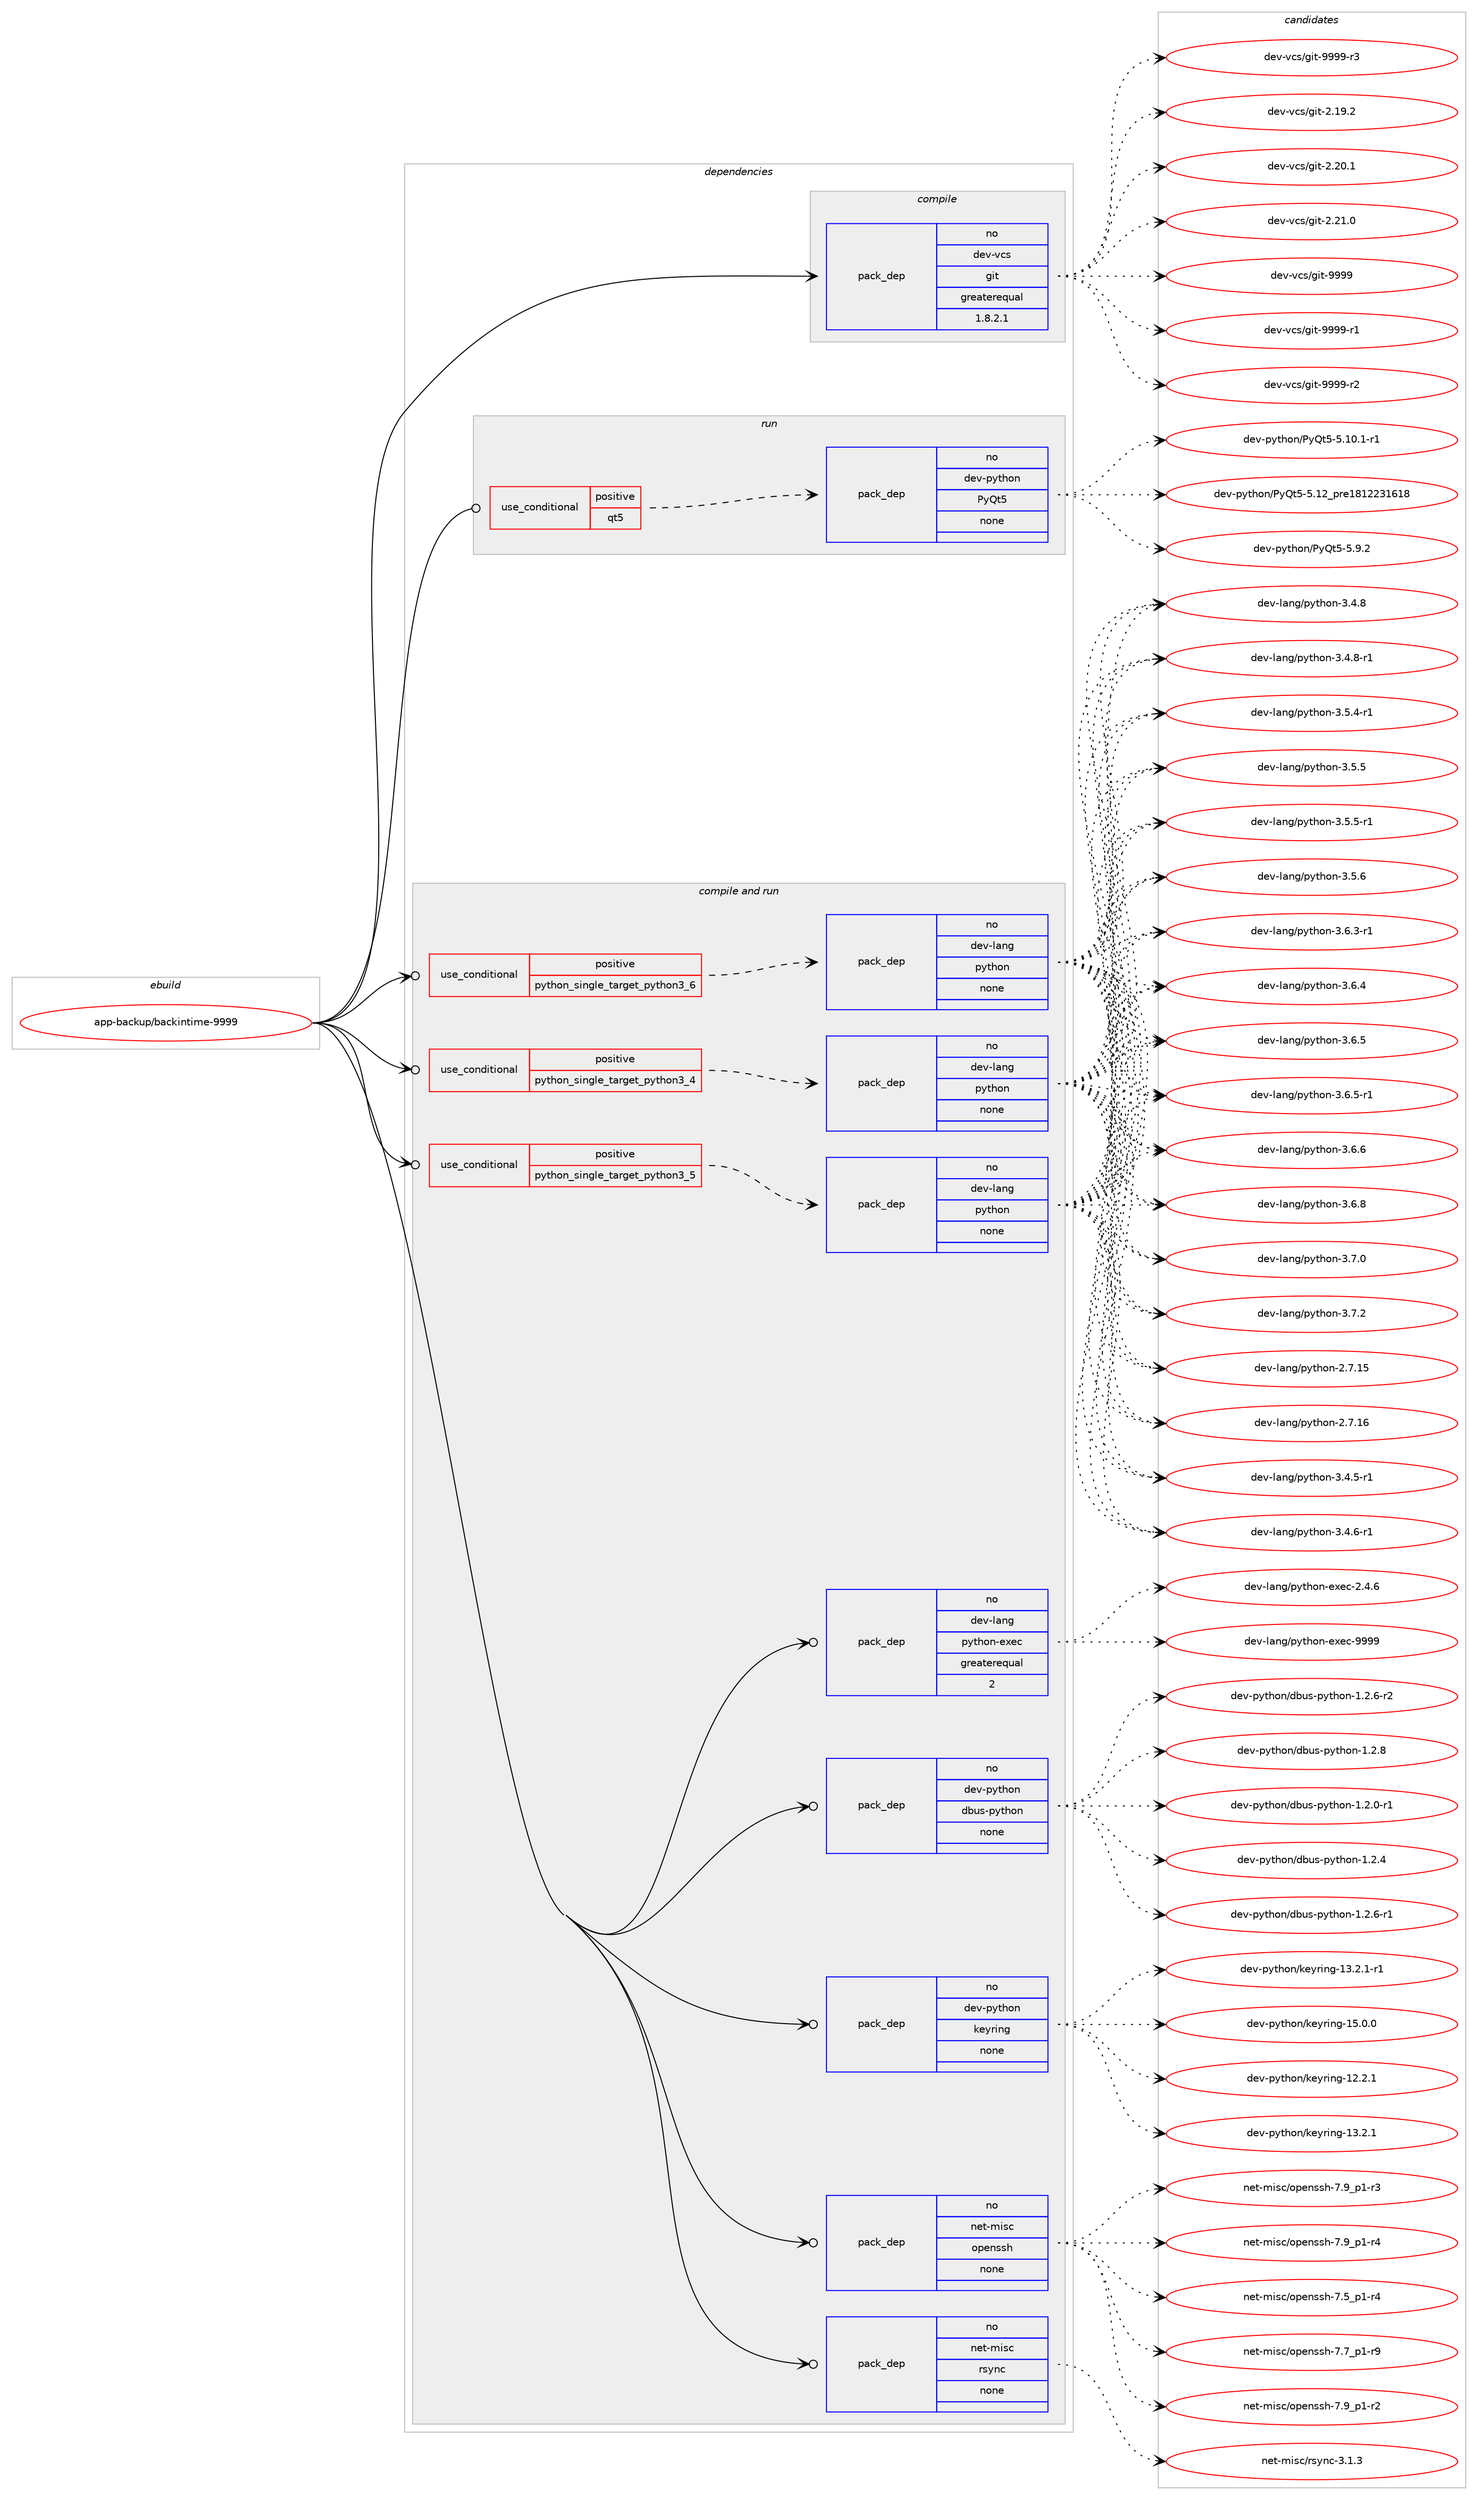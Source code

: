 digraph prolog {

# *************
# Graph options
# *************

newrank=true;
concentrate=true;
compound=true;
graph [rankdir=LR,fontname=Helvetica,fontsize=10,ranksep=1.5];#, ranksep=2.5, nodesep=0.2];
edge  [arrowhead=vee];
node  [fontname=Helvetica,fontsize=10];

# **********
# The ebuild
# **********

subgraph cluster_leftcol {
color=gray;
rank=same;
label=<<i>ebuild</i>>;
id [label="app-backup/backintime-9999", color=red, width=4, href="../app-backup/backintime-9999.svg"];
}

# ****************
# The dependencies
# ****************

subgraph cluster_midcol {
color=gray;
label=<<i>dependencies</i>>;
subgraph cluster_compile {
fillcolor="#eeeeee";
style=filled;
label=<<i>compile</i>>;
subgraph pack905805 {
dependency1272389 [label=<<TABLE BORDER="0" CELLBORDER="1" CELLSPACING="0" CELLPADDING="4" WIDTH="220"><TR><TD ROWSPAN="6" CELLPADDING="30">pack_dep</TD></TR><TR><TD WIDTH="110">no</TD></TR><TR><TD>dev-vcs</TD></TR><TR><TD>git</TD></TR><TR><TD>greaterequal</TD></TR><TR><TD>1.8.2.1</TD></TR></TABLE>>, shape=none, color=blue];
}
id:e -> dependency1272389:w [weight=20,style="solid",arrowhead="vee"];
}
subgraph cluster_compileandrun {
fillcolor="#eeeeee";
style=filled;
label=<<i>compile and run</i>>;
subgraph cond346833 {
dependency1272390 [label=<<TABLE BORDER="0" CELLBORDER="1" CELLSPACING="0" CELLPADDING="4"><TR><TD ROWSPAN="3" CELLPADDING="10">use_conditional</TD></TR><TR><TD>positive</TD></TR><TR><TD>python_single_target_python3_4</TD></TR></TABLE>>, shape=none, color=red];
subgraph pack905806 {
dependency1272391 [label=<<TABLE BORDER="0" CELLBORDER="1" CELLSPACING="0" CELLPADDING="4" WIDTH="220"><TR><TD ROWSPAN="6" CELLPADDING="30">pack_dep</TD></TR><TR><TD WIDTH="110">no</TD></TR><TR><TD>dev-lang</TD></TR><TR><TD>python</TD></TR><TR><TD>none</TD></TR><TR><TD></TD></TR></TABLE>>, shape=none, color=blue];
}
dependency1272390:e -> dependency1272391:w [weight=20,style="dashed",arrowhead="vee"];
}
id:e -> dependency1272390:w [weight=20,style="solid",arrowhead="odotvee"];
subgraph cond346834 {
dependency1272392 [label=<<TABLE BORDER="0" CELLBORDER="1" CELLSPACING="0" CELLPADDING="4"><TR><TD ROWSPAN="3" CELLPADDING="10">use_conditional</TD></TR><TR><TD>positive</TD></TR><TR><TD>python_single_target_python3_5</TD></TR></TABLE>>, shape=none, color=red];
subgraph pack905807 {
dependency1272393 [label=<<TABLE BORDER="0" CELLBORDER="1" CELLSPACING="0" CELLPADDING="4" WIDTH="220"><TR><TD ROWSPAN="6" CELLPADDING="30">pack_dep</TD></TR><TR><TD WIDTH="110">no</TD></TR><TR><TD>dev-lang</TD></TR><TR><TD>python</TD></TR><TR><TD>none</TD></TR><TR><TD></TD></TR></TABLE>>, shape=none, color=blue];
}
dependency1272392:e -> dependency1272393:w [weight=20,style="dashed",arrowhead="vee"];
}
id:e -> dependency1272392:w [weight=20,style="solid",arrowhead="odotvee"];
subgraph cond346835 {
dependency1272394 [label=<<TABLE BORDER="0" CELLBORDER="1" CELLSPACING="0" CELLPADDING="4"><TR><TD ROWSPAN="3" CELLPADDING="10">use_conditional</TD></TR><TR><TD>positive</TD></TR><TR><TD>python_single_target_python3_6</TD></TR></TABLE>>, shape=none, color=red];
subgraph pack905808 {
dependency1272395 [label=<<TABLE BORDER="0" CELLBORDER="1" CELLSPACING="0" CELLPADDING="4" WIDTH="220"><TR><TD ROWSPAN="6" CELLPADDING="30">pack_dep</TD></TR><TR><TD WIDTH="110">no</TD></TR><TR><TD>dev-lang</TD></TR><TR><TD>python</TD></TR><TR><TD>none</TD></TR><TR><TD></TD></TR></TABLE>>, shape=none, color=blue];
}
dependency1272394:e -> dependency1272395:w [weight=20,style="dashed",arrowhead="vee"];
}
id:e -> dependency1272394:w [weight=20,style="solid",arrowhead="odotvee"];
subgraph pack905809 {
dependency1272396 [label=<<TABLE BORDER="0" CELLBORDER="1" CELLSPACING="0" CELLPADDING="4" WIDTH="220"><TR><TD ROWSPAN="6" CELLPADDING="30">pack_dep</TD></TR><TR><TD WIDTH="110">no</TD></TR><TR><TD>dev-lang</TD></TR><TR><TD>python-exec</TD></TR><TR><TD>greaterequal</TD></TR><TR><TD>2</TD></TR></TABLE>>, shape=none, color=blue];
}
id:e -> dependency1272396:w [weight=20,style="solid",arrowhead="odotvee"];
subgraph pack905810 {
dependency1272397 [label=<<TABLE BORDER="0" CELLBORDER="1" CELLSPACING="0" CELLPADDING="4" WIDTH="220"><TR><TD ROWSPAN="6" CELLPADDING="30">pack_dep</TD></TR><TR><TD WIDTH="110">no</TD></TR><TR><TD>dev-python</TD></TR><TR><TD>dbus-python</TD></TR><TR><TD>none</TD></TR><TR><TD></TD></TR></TABLE>>, shape=none, color=blue];
}
id:e -> dependency1272397:w [weight=20,style="solid",arrowhead="odotvee"];
subgraph pack905811 {
dependency1272398 [label=<<TABLE BORDER="0" CELLBORDER="1" CELLSPACING="0" CELLPADDING="4" WIDTH="220"><TR><TD ROWSPAN="6" CELLPADDING="30">pack_dep</TD></TR><TR><TD WIDTH="110">no</TD></TR><TR><TD>dev-python</TD></TR><TR><TD>keyring</TD></TR><TR><TD>none</TD></TR><TR><TD></TD></TR></TABLE>>, shape=none, color=blue];
}
id:e -> dependency1272398:w [weight=20,style="solid",arrowhead="odotvee"];
subgraph pack905812 {
dependency1272399 [label=<<TABLE BORDER="0" CELLBORDER="1" CELLSPACING="0" CELLPADDING="4" WIDTH="220"><TR><TD ROWSPAN="6" CELLPADDING="30">pack_dep</TD></TR><TR><TD WIDTH="110">no</TD></TR><TR><TD>net-misc</TD></TR><TR><TD>openssh</TD></TR><TR><TD>none</TD></TR><TR><TD></TD></TR></TABLE>>, shape=none, color=blue];
}
id:e -> dependency1272399:w [weight=20,style="solid",arrowhead="odotvee"];
subgraph pack905813 {
dependency1272400 [label=<<TABLE BORDER="0" CELLBORDER="1" CELLSPACING="0" CELLPADDING="4" WIDTH="220"><TR><TD ROWSPAN="6" CELLPADDING="30">pack_dep</TD></TR><TR><TD WIDTH="110">no</TD></TR><TR><TD>net-misc</TD></TR><TR><TD>rsync</TD></TR><TR><TD>none</TD></TR><TR><TD></TD></TR></TABLE>>, shape=none, color=blue];
}
id:e -> dependency1272400:w [weight=20,style="solid",arrowhead="odotvee"];
}
subgraph cluster_run {
fillcolor="#eeeeee";
style=filled;
label=<<i>run</i>>;
subgraph cond346836 {
dependency1272401 [label=<<TABLE BORDER="0" CELLBORDER="1" CELLSPACING="0" CELLPADDING="4"><TR><TD ROWSPAN="3" CELLPADDING="10">use_conditional</TD></TR><TR><TD>positive</TD></TR><TR><TD>qt5</TD></TR></TABLE>>, shape=none, color=red];
subgraph pack905814 {
dependency1272402 [label=<<TABLE BORDER="0" CELLBORDER="1" CELLSPACING="0" CELLPADDING="4" WIDTH="220"><TR><TD ROWSPAN="6" CELLPADDING="30">pack_dep</TD></TR><TR><TD WIDTH="110">no</TD></TR><TR><TD>dev-python</TD></TR><TR><TD>PyQt5</TD></TR><TR><TD>none</TD></TR><TR><TD></TD></TR></TABLE>>, shape=none, color=blue];
}
dependency1272401:e -> dependency1272402:w [weight=20,style="dashed",arrowhead="vee"];
}
id:e -> dependency1272401:w [weight=20,style="solid",arrowhead="odot"];
}
}

# **************
# The candidates
# **************

subgraph cluster_choices {
rank=same;
color=gray;
label=<<i>candidates</i>>;

subgraph choice905805 {
color=black;
nodesep=1;
choice10010111845118991154710310511645504649574650 [label="dev-vcs/git-2.19.2", color=red, width=4,href="../dev-vcs/git-2.19.2.svg"];
choice10010111845118991154710310511645504650484649 [label="dev-vcs/git-2.20.1", color=red, width=4,href="../dev-vcs/git-2.20.1.svg"];
choice10010111845118991154710310511645504650494648 [label="dev-vcs/git-2.21.0", color=red, width=4,href="../dev-vcs/git-2.21.0.svg"];
choice1001011184511899115471031051164557575757 [label="dev-vcs/git-9999", color=red, width=4,href="../dev-vcs/git-9999.svg"];
choice10010111845118991154710310511645575757574511449 [label="dev-vcs/git-9999-r1", color=red, width=4,href="../dev-vcs/git-9999-r1.svg"];
choice10010111845118991154710310511645575757574511450 [label="dev-vcs/git-9999-r2", color=red, width=4,href="../dev-vcs/git-9999-r2.svg"];
choice10010111845118991154710310511645575757574511451 [label="dev-vcs/git-9999-r3", color=red, width=4,href="../dev-vcs/git-9999-r3.svg"];
dependency1272389:e -> choice10010111845118991154710310511645504649574650:w [style=dotted,weight="100"];
dependency1272389:e -> choice10010111845118991154710310511645504650484649:w [style=dotted,weight="100"];
dependency1272389:e -> choice10010111845118991154710310511645504650494648:w [style=dotted,weight="100"];
dependency1272389:e -> choice1001011184511899115471031051164557575757:w [style=dotted,weight="100"];
dependency1272389:e -> choice10010111845118991154710310511645575757574511449:w [style=dotted,weight="100"];
dependency1272389:e -> choice10010111845118991154710310511645575757574511450:w [style=dotted,weight="100"];
dependency1272389:e -> choice10010111845118991154710310511645575757574511451:w [style=dotted,weight="100"];
}
subgraph choice905806 {
color=black;
nodesep=1;
choice10010111845108971101034711212111610411111045504655464953 [label="dev-lang/python-2.7.15", color=red, width=4,href="../dev-lang/python-2.7.15.svg"];
choice10010111845108971101034711212111610411111045504655464954 [label="dev-lang/python-2.7.16", color=red, width=4,href="../dev-lang/python-2.7.16.svg"];
choice1001011184510897110103471121211161041111104551465246534511449 [label="dev-lang/python-3.4.5-r1", color=red, width=4,href="../dev-lang/python-3.4.5-r1.svg"];
choice1001011184510897110103471121211161041111104551465246544511449 [label="dev-lang/python-3.4.6-r1", color=red, width=4,href="../dev-lang/python-3.4.6-r1.svg"];
choice100101118451089711010347112121116104111110455146524656 [label="dev-lang/python-3.4.8", color=red, width=4,href="../dev-lang/python-3.4.8.svg"];
choice1001011184510897110103471121211161041111104551465246564511449 [label="dev-lang/python-3.4.8-r1", color=red, width=4,href="../dev-lang/python-3.4.8-r1.svg"];
choice1001011184510897110103471121211161041111104551465346524511449 [label="dev-lang/python-3.5.4-r1", color=red, width=4,href="../dev-lang/python-3.5.4-r1.svg"];
choice100101118451089711010347112121116104111110455146534653 [label="dev-lang/python-3.5.5", color=red, width=4,href="../dev-lang/python-3.5.5.svg"];
choice1001011184510897110103471121211161041111104551465346534511449 [label="dev-lang/python-3.5.5-r1", color=red, width=4,href="../dev-lang/python-3.5.5-r1.svg"];
choice100101118451089711010347112121116104111110455146534654 [label="dev-lang/python-3.5.6", color=red, width=4,href="../dev-lang/python-3.5.6.svg"];
choice1001011184510897110103471121211161041111104551465446514511449 [label="dev-lang/python-3.6.3-r1", color=red, width=4,href="../dev-lang/python-3.6.3-r1.svg"];
choice100101118451089711010347112121116104111110455146544652 [label="dev-lang/python-3.6.4", color=red, width=4,href="../dev-lang/python-3.6.4.svg"];
choice100101118451089711010347112121116104111110455146544653 [label="dev-lang/python-3.6.5", color=red, width=4,href="../dev-lang/python-3.6.5.svg"];
choice1001011184510897110103471121211161041111104551465446534511449 [label="dev-lang/python-3.6.5-r1", color=red, width=4,href="../dev-lang/python-3.6.5-r1.svg"];
choice100101118451089711010347112121116104111110455146544654 [label="dev-lang/python-3.6.6", color=red, width=4,href="../dev-lang/python-3.6.6.svg"];
choice100101118451089711010347112121116104111110455146544656 [label="dev-lang/python-3.6.8", color=red, width=4,href="../dev-lang/python-3.6.8.svg"];
choice100101118451089711010347112121116104111110455146554648 [label="dev-lang/python-3.7.0", color=red, width=4,href="../dev-lang/python-3.7.0.svg"];
choice100101118451089711010347112121116104111110455146554650 [label="dev-lang/python-3.7.2", color=red, width=4,href="../dev-lang/python-3.7.2.svg"];
dependency1272391:e -> choice10010111845108971101034711212111610411111045504655464953:w [style=dotted,weight="100"];
dependency1272391:e -> choice10010111845108971101034711212111610411111045504655464954:w [style=dotted,weight="100"];
dependency1272391:e -> choice1001011184510897110103471121211161041111104551465246534511449:w [style=dotted,weight="100"];
dependency1272391:e -> choice1001011184510897110103471121211161041111104551465246544511449:w [style=dotted,weight="100"];
dependency1272391:e -> choice100101118451089711010347112121116104111110455146524656:w [style=dotted,weight="100"];
dependency1272391:e -> choice1001011184510897110103471121211161041111104551465246564511449:w [style=dotted,weight="100"];
dependency1272391:e -> choice1001011184510897110103471121211161041111104551465346524511449:w [style=dotted,weight="100"];
dependency1272391:e -> choice100101118451089711010347112121116104111110455146534653:w [style=dotted,weight="100"];
dependency1272391:e -> choice1001011184510897110103471121211161041111104551465346534511449:w [style=dotted,weight="100"];
dependency1272391:e -> choice100101118451089711010347112121116104111110455146534654:w [style=dotted,weight="100"];
dependency1272391:e -> choice1001011184510897110103471121211161041111104551465446514511449:w [style=dotted,weight="100"];
dependency1272391:e -> choice100101118451089711010347112121116104111110455146544652:w [style=dotted,weight="100"];
dependency1272391:e -> choice100101118451089711010347112121116104111110455146544653:w [style=dotted,weight="100"];
dependency1272391:e -> choice1001011184510897110103471121211161041111104551465446534511449:w [style=dotted,weight="100"];
dependency1272391:e -> choice100101118451089711010347112121116104111110455146544654:w [style=dotted,weight="100"];
dependency1272391:e -> choice100101118451089711010347112121116104111110455146544656:w [style=dotted,weight="100"];
dependency1272391:e -> choice100101118451089711010347112121116104111110455146554648:w [style=dotted,weight="100"];
dependency1272391:e -> choice100101118451089711010347112121116104111110455146554650:w [style=dotted,weight="100"];
}
subgraph choice905807 {
color=black;
nodesep=1;
choice10010111845108971101034711212111610411111045504655464953 [label="dev-lang/python-2.7.15", color=red, width=4,href="../dev-lang/python-2.7.15.svg"];
choice10010111845108971101034711212111610411111045504655464954 [label="dev-lang/python-2.7.16", color=red, width=4,href="../dev-lang/python-2.7.16.svg"];
choice1001011184510897110103471121211161041111104551465246534511449 [label="dev-lang/python-3.4.5-r1", color=red, width=4,href="../dev-lang/python-3.4.5-r1.svg"];
choice1001011184510897110103471121211161041111104551465246544511449 [label="dev-lang/python-3.4.6-r1", color=red, width=4,href="../dev-lang/python-3.4.6-r1.svg"];
choice100101118451089711010347112121116104111110455146524656 [label="dev-lang/python-3.4.8", color=red, width=4,href="../dev-lang/python-3.4.8.svg"];
choice1001011184510897110103471121211161041111104551465246564511449 [label="dev-lang/python-3.4.8-r1", color=red, width=4,href="../dev-lang/python-3.4.8-r1.svg"];
choice1001011184510897110103471121211161041111104551465346524511449 [label="dev-lang/python-3.5.4-r1", color=red, width=4,href="../dev-lang/python-3.5.4-r1.svg"];
choice100101118451089711010347112121116104111110455146534653 [label="dev-lang/python-3.5.5", color=red, width=4,href="../dev-lang/python-3.5.5.svg"];
choice1001011184510897110103471121211161041111104551465346534511449 [label="dev-lang/python-3.5.5-r1", color=red, width=4,href="../dev-lang/python-3.5.5-r1.svg"];
choice100101118451089711010347112121116104111110455146534654 [label="dev-lang/python-3.5.6", color=red, width=4,href="../dev-lang/python-3.5.6.svg"];
choice1001011184510897110103471121211161041111104551465446514511449 [label="dev-lang/python-3.6.3-r1", color=red, width=4,href="../dev-lang/python-3.6.3-r1.svg"];
choice100101118451089711010347112121116104111110455146544652 [label="dev-lang/python-3.6.4", color=red, width=4,href="../dev-lang/python-3.6.4.svg"];
choice100101118451089711010347112121116104111110455146544653 [label="dev-lang/python-3.6.5", color=red, width=4,href="../dev-lang/python-3.6.5.svg"];
choice1001011184510897110103471121211161041111104551465446534511449 [label="dev-lang/python-3.6.5-r1", color=red, width=4,href="../dev-lang/python-3.6.5-r1.svg"];
choice100101118451089711010347112121116104111110455146544654 [label="dev-lang/python-3.6.6", color=red, width=4,href="../dev-lang/python-3.6.6.svg"];
choice100101118451089711010347112121116104111110455146544656 [label="dev-lang/python-3.6.8", color=red, width=4,href="../dev-lang/python-3.6.8.svg"];
choice100101118451089711010347112121116104111110455146554648 [label="dev-lang/python-3.7.0", color=red, width=4,href="../dev-lang/python-3.7.0.svg"];
choice100101118451089711010347112121116104111110455146554650 [label="dev-lang/python-3.7.2", color=red, width=4,href="../dev-lang/python-3.7.2.svg"];
dependency1272393:e -> choice10010111845108971101034711212111610411111045504655464953:w [style=dotted,weight="100"];
dependency1272393:e -> choice10010111845108971101034711212111610411111045504655464954:w [style=dotted,weight="100"];
dependency1272393:e -> choice1001011184510897110103471121211161041111104551465246534511449:w [style=dotted,weight="100"];
dependency1272393:e -> choice1001011184510897110103471121211161041111104551465246544511449:w [style=dotted,weight="100"];
dependency1272393:e -> choice100101118451089711010347112121116104111110455146524656:w [style=dotted,weight="100"];
dependency1272393:e -> choice1001011184510897110103471121211161041111104551465246564511449:w [style=dotted,weight="100"];
dependency1272393:e -> choice1001011184510897110103471121211161041111104551465346524511449:w [style=dotted,weight="100"];
dependency1272393:e -> choice100101118451089711010347112121116104111110455146534653:w [style=dotted,weight="100"];
dependency1272393:e -> choice1001011184510897110103471121211161041111104551465346534511449:w [style=dotted,weight="100"];
dependency1272393:e -> choice100101118451089711010347112121116104111110455146534654:w [style=dotted,weight="100"];
dependency1272393:e -> choice1001011184510897110103471121211161041111104551465446514511449:w [style=dotted,weight="100"];
dependency1272393:e -> choice100101118451089711010347112121116104111110455146544652:w [style=dotted,weight="100"];
dependency1272393:e -> choice100101118451089711010347112121116104111110455146544653:w [style=dotted,weight="100"];
dependency1272393:e -> choice1001011184510897110103471121211161041111104551465446534511449:w [style=dotted,weight="100"];
dependency1272393:e -> choice100101118451089711010347112121116104111110455146544654:w [style=dotted,weight="100"];
dependency1272393:e -> choice100101118451089711010347112121116104111110455146544656:w [style=dotted,weight="100"];
dependency1272393:e -> choice100101118451089711010347112121116104111110455146554648:w [style=dotted,weight="100"];
dependency1272393:e -> choice100101118451089711010347112121116104111110455146554650:w [style=dotted,weight="100"];
}
subgraph choice905808 {
color=black;
nodesep=1;
choice10010111845108971101034711212111610411111045504655464953 [label="dev-lang/python-2.7.15", color=red, width=4,href="../dev-lang/python-2.7.15.svg"];
choice10010111845108971101034711212111610411111045504655464954 [label="dev-lang/python-2.7.16", color=red, width=4,href="../dev-lang/python-2.7.16.svg"];
choice1001011184510897110103471121211161041111104551465246534511449 [label="dev-lang/python-3.4.5-r1", color=red, width=4,href="../dev-lang/python-3.4.5-r1.svg"];
choice1001011184510897110103471121211161041111104551465246544511449 [label="dev-lang/python-3.4.6-r1", color=red, width=4,href="../dev-lang/python-3.4.6-r1.svg"];
choice100101118451089711010347112121116104111110455146524656 [label="dev-lang/python-3.4.8", color=red, width=4,href="../dev-lang/python-3.4.8.svg"];
choice1001011184510897110103471121211161041111104551465246564511449 [label="dev-lang/python-3.4.8-r1", color=red, width=4,href="../dev-lang/python-3.4.8-r1.svg"];
choice1001011184510897110103471121211161041111104551465346524511449 [label="dev-lang/python-3.5.4-r1", color=red, width=4,href="../dev-lang/python-3.5.4-r1.svg"];
choice100101118451089711010347112121116104111110455146534653 [label="dev-lang/python-3.5.5", color=red, width=4,href="../dev-lang/python-3.5.5.svg"];
choice1001011184510897110103471121211161041111104551465346534511449 [label="dev-lang/python-3.5.5-r1", color=red, width=4,href="../dev-lang/python-3.5.5-r1.svg"];
choice100101118451089711010347112121116104111110455146534654 [label="dev-lang/python-3.5.6", color=red, width=4,href="../dev-lang/python-3.5.6.svg"];
choice1001011184510897110103471121211161041111104551465446514511449 [label="dev-lang/python-3.6.3-r1", color=red, width=4,href="../dev-lang/python-3.6.3-r1.svg"];
choice100101118451089711010347112121116104111110455146544652 [label="dev-lang/python-3.6.4", color=red, width=4,href="../dev-lang/python-3.6.4.svg"];
choice100101118451089711010347112121116104111110455146544653 [label="dev-lang/python-3.6.5", color=red, width=4,href="../dev-lang/python-3.6.5.svg"];
choice1001011184510897110103471121211161041111104551465446534511449 [label="dev-lang/python-3.6.5-r1", color=red, width=4,href="../dev-lang/python-3.6.5-r1.svg"];
choice100101118451089711010347112121116104111110455146544654 [label="dev-lang/python-3.6.6", color=red, width=4,href="../dev-lang/python-3.6.6.svg"];
choice100101118451089711010347112121116104111110455146544656 [label="dev-lang/python-3.6.8", color=red, width=4,href="../dev-lang/python-3.6.8.svg"];
choice100101118451089711010347112121116104111110455146554648 [label="dev-lang/python-3.7.0", color=red, width=4,href="../dev-lang/python-3.7.0.svg"];
choice100101118451089711010347112121116104111110455146554650 [label="dev-lang/python-3.7.2", color=red, width=4,href="../dev-lang/python-3.7.2.svg"];
dependency1272395:e -> choice10010111845108971101034711212111610411111045504655464953:w [style=dotted,weight="100"];
dependency1272395:e -> choice10010111845108971101034711212111610411111045504655464954:w [style=dotted,weight="100"];
dependency1272395:e -> choice1001011184510897110103471121211161041111104551465246534511449:w [style=dotted,weight="100"];
dependency1272395:e -> choice1001011184510897110103471121211161041111104551465246544511449:w [style=dotted,weight="100"];
dependency1272395:e -> choice100101118451089711010347112121116104111110455146524656:w [style=dotted,weight="100"];
dependency1272395:e -> choice1001011184510897110103471121211161041111104551465246564511449:w [style=dotted,weight="100"];
dependency1272395:e -> choice1001011184510897110103471121211161041111104551465346524511449:w [style=dotted,weight="100"];
dependency1272395:e -> choice100101118451089711010347112121116104111110455146534653:w [style=dotted,weight="100"];
dependency1272395:e -> choice1001011184510897110103471121211161041111104551465346534511449:w [style=dotted,weight="100"];
dependency1272395:e -> choice100101118451089711010347112121116104111110455146534654:w [style=dotted,weight="100"];
dependency1272395:e -> choice1001011184510897110103471121211161041111104551465446514511449:w [style=dotted,weight="100"];
dependency1272395:e -> choice100101118451089711010347112121116104111110455146544652:w [style=dotted,weight="100"];
dependency1272395:e -> choice100101118451089711010347112121116104111110455146544653:w [style=dotted,weight="100"];
dependency1272395:e -> choice1001011184510897110103471121211161041111104551465446534511449:w [style=dotted,weight="100"];
dependency1272395:e -> choice100101118451089711010347112121116104111110455146544654:w [style=dotted,weight="100"];
dependency1272395:e -> choice100101118451089711010347112121116104111110455146544656:w [style=dotted,weight="100"];
dependency1272395:e -> choice100101118451089711010347112121116104111110455146554648:w [style=dotted,weight="100"];
dependency1272395:e -> choice100101118451089711010347112121116104111110455146554650:w [style=dotted,weight="100"];
}
subgraph choice905809 {
color=black;
nodesep=1;
choice1001011184510897110103471121211161041111104510112010199455046524654 [label="dev-lang/python-exec-2.4.6", color=red, width=4,href="../dev-lang/python-exec-2.4.6.svg"];
choice10010111845108971101034711212111610411111045101120101994557575757 [label="dev-lang/python-exec-9999", color=red, width=4,href="../dev-lang/python-exec-9999.svg"];
dependency1272396:e -> choice1001011184510897110103471121211161041111104510112010199455046524654:w [style=dotted,weight="100"];
dependency1272396:e -> choice10010111845108971101034711212111610411111045101120101994557575757:w [style=dotted,weight="100"];
}
subgraph choice905810 {
color=black;
nodesep=1;
choice100101118451121211161041111104710098117115451121211161041111104549465046484511449 [label="dev-python/dbus-python-1.2.0-r1", color=red, width=4,href="../dev-python/dbus-python-1.2.0-r1.svg"];
choice10010111845112121116104111110471009811711545112121116104111110454946504652 [label="dev-python/dbus-python-1.2.4", color=red, width=4,href="../dev-python/dbus-python-1.2.4.svg"];
choice100101118451121211161041111104710098117115451121211161041111104549465046544511449 [label="dev-python/dbus-python-1.2.6-r1", color=red, width=4,href="../dev-python/dbus-python-1.2.6-r1.svg"];
choice100101118451121211161041111104710098117115451121211161041111104549465046544511450 [label="dev-python/dbus-python-1.2.6-r2", color=red, width=4,href="../dev-python/dbus-python-1.2.6-r2.svg"];
choice10010111845112121116104111110471009811711545112121116104111110454946504656 [label="dev-python/dbus-python-1.2.8", color=red, width=4,href="../dev-python/dbus-python-1.2.8.svg"];
dependency1272397:e -> choice100101118451121211161041111104710098117115451121211161041111104549465046484511449:w [style=dotted,weight="100"];
dependency1272397:e -> choice10010111845112121116104111110471009811711545112121116104111110454946504652:w [style=dotted,weight="100"];
dependency1272397:e -> choice100101118451121211161041111104710098117115451121211161041111104549465046544511449:w [style=dotted,weight="100"];
dependency1272397:e -> choice100101118451121211161041111104710098117115451121211161041111104549465046544511450:w [style=dotted,weight="100"];
dependency1272397:e -> choice10010111845112121116104111110471009811711545112121116104111110454946504656:w [style=dotted,weight="100"];
}
subgraph choice905811 {
color=black;
nodesep=1;
choice100101118451121211161041111104710710112111410511010345495046504649 [label="dev-python/keyring-12.2.1", color=red, width=4,href="../dev-python/keyring-12.2.1.svg"];
choice100101118451121211161041111104710710112111410511010345495146504649 [label="dev-python/keyring-13.2.1", color=red, width=4,href="../dev-python/keyring-13.2.1.svg"];
choice1001011184511212111610411111047107101121114105110103454951465046494511449 [label="dev-python/keyring-13.2.1-r1", color=red, width=4,href="../dev-python/keyring-13.2.1-r1.svg"];
choice100101118451121211161041111104710710112111410511010345495346484648 [label="dev-python/keyring-15.0.0", color=red, width=4,href="../dev-python/keyring-15.0.0.svg"];
dependency1272398:e -> choice100101118451121211161041111104710710112111410511010345495046504649:w [style=dotted,weight="100"];
dependency1272398:e -> choice100101118451121211161041111104710710112111410511010345495146504649:w [style=dotted,weight="100"];
dependency1272398:e -> choice1001011184511212111610411111047107101121114105110103454951465046494511449:w [style=dotted,weight="100"];
dependency1272398:e -> choice100101118451121211161041111104710710112111410511010345495346484648:w [style=dotted,weight="100"];
}
subgraph choice905812 {
color=black;
nodesep=1;
choice1101011164510910511599471111121011101151151044555465395112494511452 [label="net-misc/openssh-7.5_p1-r4", color=red, width=4,href="../net-misc/openssh-7.5_p1-r4.svg"];
choice1101011164510910511599471111121011101151151044555465595112494511457 [label="net-misc/openssh-7.7_p1-r9", color=red, width=4,href="../net-misc/openssh-7.7_p1-r9.svg"];
choice1101011164510910511599471111121011101151151044555465795112494511450 [label="net-misc/openssh-7.9_p1-r2", color=red, width=4,href="../net-misc/openssh-7.9_p1-r2.svg"];
choice1101011164510910511599471111121011101151151044555465795112494511451 [label="net-misc/openssh-7.9_p1-r3", color=red, width=4,href="../net-misc/openssh-7.9_p1-r3.svg"];
choice1101011164510910511599471111121011101151151044555465795112494511452 [label="net-misc/openssh-7.9_p1-r4", color=red, width=4,href="../net-misc/openssh-7.9_p1-r4.svg"];
dependency1272399:e -> choice1101011164510910511599471111121011101151151044555465395112494511452:w [style=dotted,weight="100"];
dependency1272399:e -> choice1101011164510910511599471111121011101151151044555465595112494511457:w [style=dotted,weight="100"];
dependency1272399:e -> choice1101011164510910511599471111121011101151151044555465795112494511450:w [style=dotted,weight="100"];
dependency1272399:e -> choice1101011164510910511599471111121011101151151044555465795112494511451:w [style=dotted,weight="100"];
dependency1272399:e -> choice1101011164510910511599471111121011101151151044555465795112494511452:w [style=dotted,weight="100"];
}
subgraph choice905813 {
color=black;
nodesep=1;
choice11010111645109105115994711411512111099455146494651 [label="net-misc/rsync-3.1.3", color=red, width=4,href="../net-misc/rsync-3.1.3.svg"];
dependency1272400:e -> choice11010111645109105115994711411512111099455146494651:w [style=dotted,weight="100"];
}
subgraph choice905814 {
color=black;
nodesep=1;
choice1001011184511212111610411111047801218111653455346494846494511449 [label="dev-python/PyQt5-5.10.1-r1", color=red, width=4,href="../dev-python/PyQt5-5.10.1-r1.svg"];
choice100101118451121211161041111104780121811165345534649509511211410149564950505149544956 [label="dev-python/PyQt5-5.12_pre1812231618", color=red, width=4,href="../dev-python/PyQt5-5.12_pre1812231618.svg"];
choice1001011184511212111610411111047801218111653455346574650 [label="dev-python/PyQt5-5.9.2", color=red, width=4,href="../dev-python/PyQt5-5.9.2.svg"];
dependency1272402:e -> choice1001011184511212111610411111047801218111653455346494846494511449:w [style=dotted,weight="100"];
dependency1272402:e -> choice100101118451121211161041111104780121811165345534649509511211410149564950505149544956:w [style=dotted,weight="100"];
dependency1272402:e -> choice1001011184511212111610411111047801218111653455346574650:w [style=dotted,weight="100"];
}
}

}
